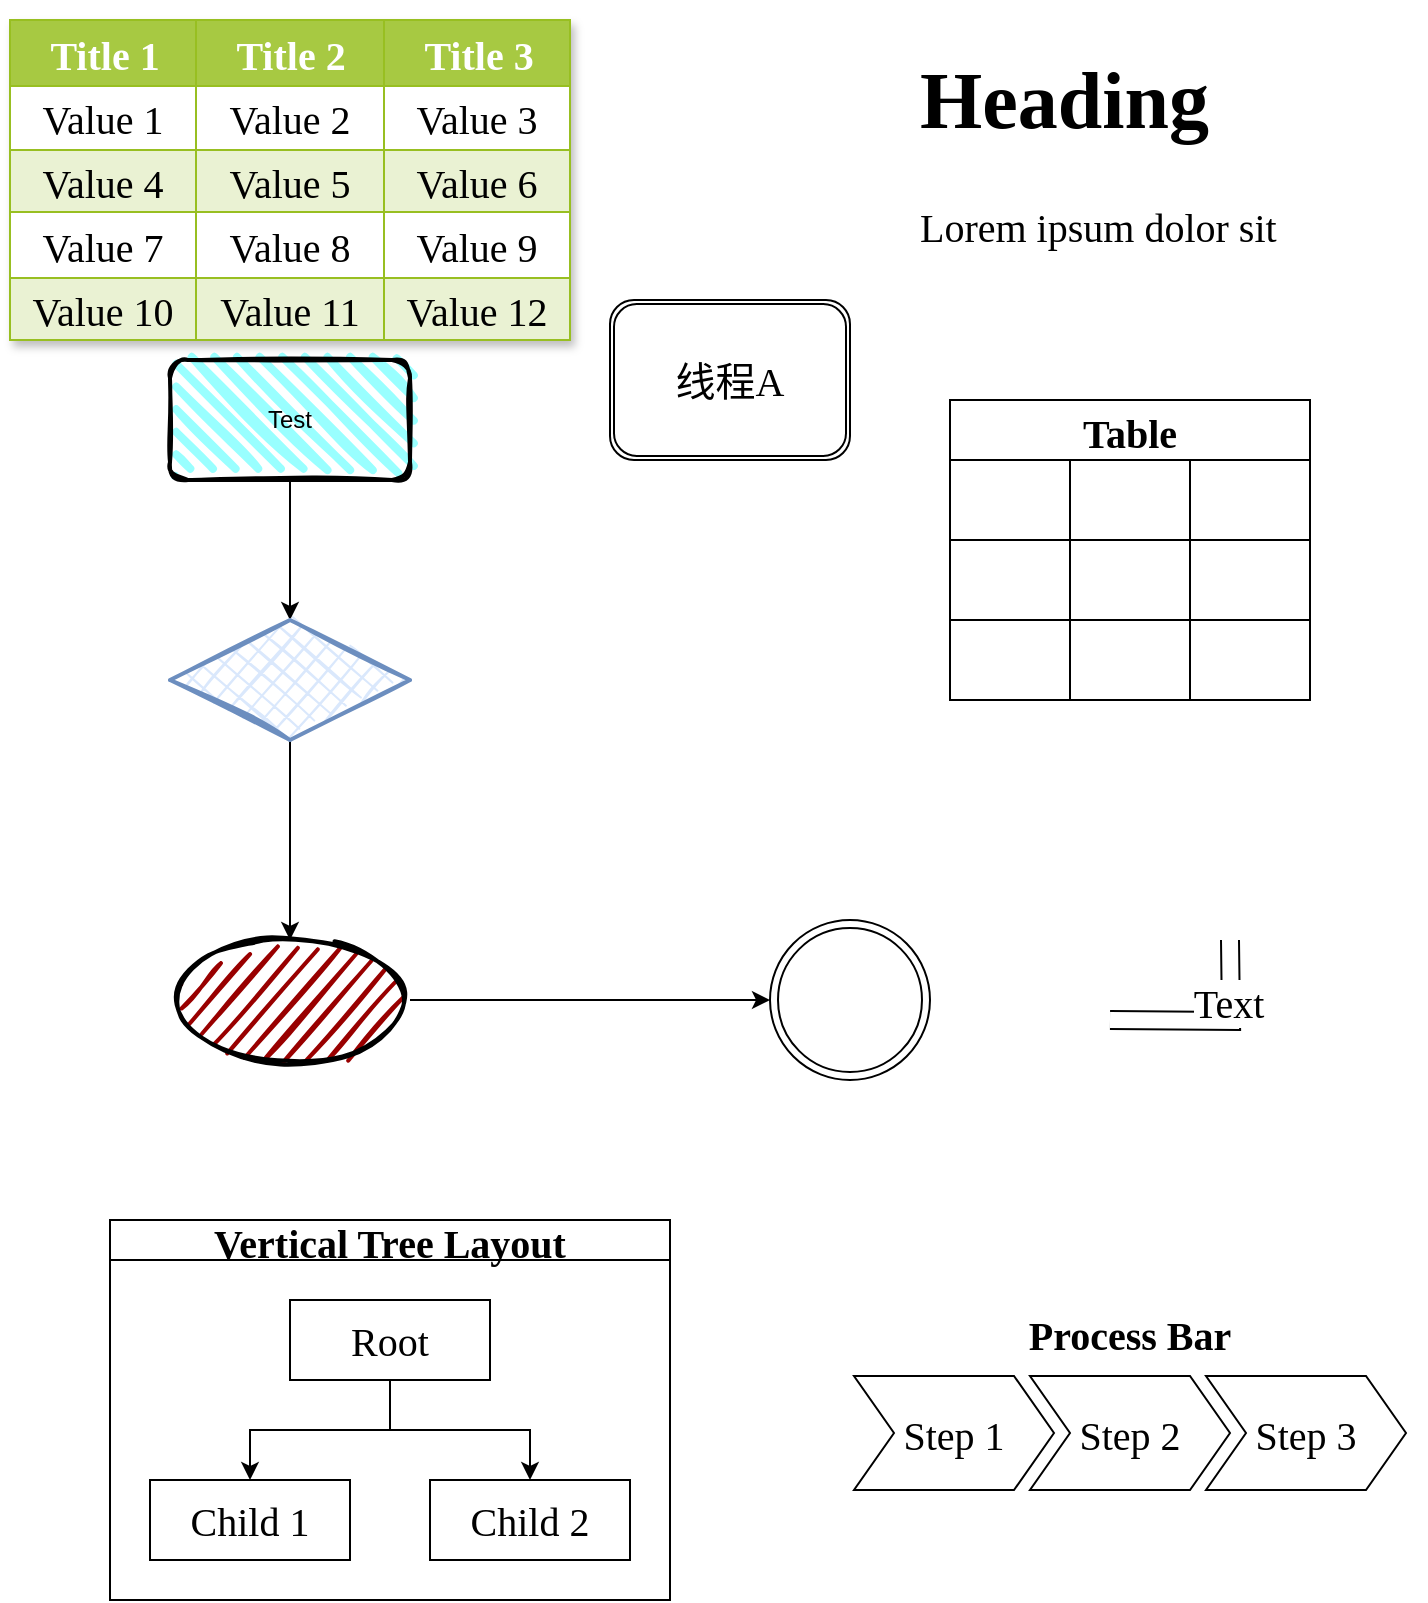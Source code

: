 <mxfile version="20.7.4" type="github">
  <diagram id="hg0L-kshSbBL88xhGk0q" name="第 1 页">
    <mxGraphModel dx="1434" dy="764" grid="1" gridSize="10" guides="1" tooltips="1" connect="1" arrows="1" fold="1" page="1" pageScale="1" pageWidth="827" pageHeight="1169" math="0" shadow="0">
      <root>
        <mxCell id="0" />
        <mxCell id="1" parent="0" />
        <mxCell id="2t77rjwKLJjWulew8TqN-3" style="edgeStyle=orthogonalEdgeStyle;rounded=0;orthogonalLoop=1;jettySize=auto;html=1;exitX=0.5;exitY=1;exitDx=0;exitDy=0;entryX=0.5;entryY=0;entryDx=0;entryDy=0;" edge="1" parent="1" source="2t77rjwKLJjWulew8TqN-1" target="2t77rjwKLJjWulew8TqN-2">
          <mxGeometry relative="1" as="geometry" />
        </mxCell>
        <mxCell id="2t77rjwKLJjWulew8TqN-1" value="Test" style="rounded=1;whiteSpace=wrap;html=1;strokeWidth=2;fillWeight=4;hachureGap=8;hachureAngle=45;fillColor=#99FFFF;sketch=1;fillStyle=hachure;" vertex="1" parent="1">
          <mxGeometry x="150" y="180" width="120" height="60" as="geometry" />
        </mxCell>
        <mxCell id="2t77rjwKLJjWulew8TqN-6" style="edgeStyle=orthogonalEdgeStyle;rounded=0;orthogonalLoop=1;jettySize=auto;html=1;exitX=0.5;exitY=1;exitDx=0;exitDy=0;fontFamily=Times New Roman;fontSize=20;fontColor=default;" edge="1" parent="1" source="2t77rjwKLJjWulew8TqN-2" target="2t77rjwKLJjWulew8TqN-7">
          <mxGeometry relative="1" as="geometry">
            <mxPoint x="210" y="450" as="targetPoint" />
          </mxGeometry>
        </mxCell>
        <mxCell id="2t77rjwKLJjWulew8TqN-2" value="" style="rhombus;whiteSpace=wrap;html=1;strokeWidth=2;fillWeight=-1;hachureGap=8;fillStyle=cross-hatch;fillColor=#dae8fc;sketch=1;labelBackgroundColor=#00CCCC;rounded=0;shadow=0;strokeColor=#6c8ebf;" vertex="1" parent="1">
          <mxGeometry x="150" y="310" width="120" height="60" as="geometry" />
        </mxCell>
        <mxCell id="2t77rjwKLJjWulew8TqN-4" value="&lt;p style=&quot;font-size: 20px;&quot;&gt;&lt;font style=&quot;font-size: 20px;&quot;&gt;线程A&lt;/font&gt;&lt;/p&gt;" style="shape=ext;double=1;rounded=1;whiteSpace=wrap;html=1;shadow=0;labelBackgroundColor=none;fillStyle=hachure;fillColor=none;strokeColor=default;fontColor=default;fontSize=20;fontFamily=Times New Roman;" vertex="1" parent="1">
          <mxGeometry x="370" y="150" width="120" height="80" as="geometry" />
        </mxCell>
        <mxCell id="2t77rjwKLJjWulew8TqN-8" style="edgeStyle=orthogonalEdgeStyle;rounded=0;orthogonalLoop=1;jettySize=auto;html=1;exitX=1;exitY=0.5;exitDx=0;exitDy=0;fontFamily=Times New Roman;fontSize=20;fontColor=default;entryX=0;entryY=0.5;entryDx=0;entryDy=0;" edge="1" parent="1" source="2t77rjwKLJjWulew8TqN-7" target="2t77rjwKLJjWulew8TqN-9">
          <mxGeometry relative="1" as="geometry">
            <mxPoint x="390" y="500" as="targetPoint" />
          </mxGeometry>
        </mxCell>
        <mxCell id="2t77rjwKLJjWulew8TqN-7" value="" style="ellipse;whiteSpace=wrap;html=1;strokeWidth=2;fillWeight=2;hachureGap=8;fillColor=#990000;fillStyle=dots;sketch=1;rounded=0;shadow=0;labelBackgroundColor=none;strokeColor=default;fontFamily=Times New Roman;fontSize=20;fontColor=default;" vertex="1" parent="1">
          <mxGeometry x="150" y="470" width="120" height="60" as="geometry" />
        </mxCell>
        <mxCell id="2t77rjwKLJjWulew8TqN-9" value="" style="ellipse;shape=doubleEllipse;whiteSpace=wrap;html=1;aspect=fixed;rounded=0;shadow=0;labelBackgroundColor=none;fillStyle=hachure;strokeColor=default;fontFamily=Times New Roman;fontSize=20;fontColor=default;fillColor=none;" vertex="1" parent="1">
          <mxGeometry x="450" y="460" width="80" height="80" as="geometry" />
        </mxCell>
        <mxCell id="2t77rjwKLJjWulew8TqN-10" value="Table" style="shape=table;startSize=30;container=1;collapsible=0;childLayout=tableLayout;fontStyle=1;align=center;rounded=0;shadow=0;labelBackgroundColor=none;fillStyle=hachure;strokeColor=default;fontFamily=Times New Roman;fontSize=20;fontColor=default;fillColor=none;" vertex="1" parent="1">
          <mxGeometry x="540" y="200" width="180" height="150" as="geometry" />
        </mxCell>
        <mxCell id="2t77rjwKLJjWulew8TqN-11" value="" style="shape=tableRow;horizontal=0;startSize=0;swimlaneHead=0;swimlaneBody=0;top=0;left=0;bottom=0;right=0;collapsible=0;dropTarget=0;fillColor=none;points=[[0,0.5],[1,0.5]];portConstraint=eastwest;rounded=0;shadow=0;labelBackgroundColor=none;fillStyle=hachure;strokeColor=default;fontFamily=Times New Roman;fontSize=20;fontColor=default;" vertex="1" parent="2t77rjwKLJjWulew8TqN-10">
          <mxGeometry y="30" width="180" height="40" as="geometry" />
        </mxCell>
        <mxCell id="2t77rjwKLJjWulew8TqN-12" value="" style="shape=partialRectangle;html=1;whiteSpace=wrap;connectable=0;fillColor=none;top=0;left=0;bottom=0;right=0;overflow=hidden;rounded=0;shadow=0;labelBackgroundColor=none;fillStyle=hachure;strokeColor=default;fontFamily=Times New Roman;fontSize=20;fontColor=default;" vertex="1" parent="2t77rjwKLJjWulew8TqN-11">
          <mxGeometry width="60" height="40" as="geometry">
            <mxRectangle width="60" height="40" as="alternateBounds" />
          </mxGeometry>
        </mxCell>
        <mxCell id="2t77rjwKLJjWulew8TqN-13" value="" style="shape=partialRectangle;html=1;whiteSpace=wrap;connectable=0;fillColor=none;top=0;left=0;bottom=0;right=0;overflow=hidden;rounded=0;shadow=0;labelBackgroundColor=none;fillStyle=hachure;strokeColor=default;fontFamily=Times New Roman;fontSize=20;fontColor=default;" vertex="1" parent="2t77rjwKLJjWulew8TqN-11">
          <mxGeometry x="60" width="60" height="40" as="geometry">
            <mxRectangle width="60" height="40" as="alternateBounds" />
          </mxGeometry>
        </mxCell>
        <mxCell id="2t77rjwKLJjWulew8TqN-14" value="" style="shape=partialRectangle;html=1;whiteSpace=wrap;connectable=0;fillColor=none;top=0;left=0;bottom=0;right=0;overflow=hidden;rounded=0;shadow=0;labelBackgroundColor=none;fillStyle=hachure;strokeColor=default;fontFamily=Times New Roman;fontSize=20;fontColor=default;" vertex="1" parent="2t77rjwKLJjWulew8TqN-11">
          <mxGeometry x="120" width="60" height="40" as="geometry">
            <mxRectangle width="60" height="40" as="alternateBounds" />
          </mxGeometry>
        </mxCell>
        <mxCell id="2t77rjwKLJjWulew8TqN-15" value="" style="shape=tableRow;horizontal=0;startSize=0;swimlaneHead=0;swimlaneBody=0;top=0;left=0;bottom=0;right=0;collapsible=0;dropTarget=0;fillColor=none;points=[[0,0.5],[1,0.5]];portConstraint=eastwest;rounded=0;shadow=0;labelBackgroundColor=none;fillStyle=hachure;strokeColor=default;fontFamily=Times New Roman;fontSize=20;fontColor=default;" vertex="1" parent="2t77rjwKLJjWulew8TqN-10">
          <mxGeometry y="70" width="180" height="40" as="geometry" />
        </mxCell>
        <mxCell id="2t77rjwKLJjWulew8TqN-16" value="" style="shape=partialRectangle;html=1;whiteSpace=wrap;connectable=0;fillColor=none;top=0;left=0;bottom=0;right=0;overflow=hidden;rounded=0;shadow=0;labelBackgroundColor=none;fillStyle=hachure;strokeColor=default;fontFamily=Times New Roman;fontSize=20;fontColor=default;" vertex="1" parent="2t77rjwKLJjWulew8TqN-15">
          <mxGeometry width="60" height="40" as="geometry">
            <mxRectangle width="60" height="40" as="alternateBounds" />
          </mxGeometry>
        </mxCell>
        <mxCell id="2t77rjwKLJjWulew8TqN-17" value="" style="shape=partialRectangle;html=1;whiteSpace=wrap;connectable=0;fillColor=none;top=0;left=0;bottom=0;right=0;overflow=hidden;rounded=0;shadow=0;labelBackgroundColor=none;fillStyle=hachure;strokeColor=default;fontFamily=Times New Roman;fontSize=20;fontColor=default;" vertex="1" parent="2t77rjwKLJjWulew8TqN-15">
          <mxGeometry x="60" width="60" height="40" as="geometry">
            <mxRectangle width="60" height="40" as="alternateBounds" />
          </mxGeometry>
        </mxCell>
        <mxCell id="2t77rjwKLJjWulew8TqN-18" value="" style="shape=partialRectangle;html=1;whiteSpace=wrap;connectable=0;fillColor=none;top=0;left=0;bottom=0;right=0;overflow=hidden;rounded=0;shadow=0;labelBackgroundColor=none;fillStyle=hachure;strokeColor=default;fontFamily=Times New Roman;fontSize=20;fontColor=default;" vertex="1" parent="2t77rjwKLJjWulew8TqN-15">
          <mxGeometry x="120" width="60" height="40" as="geometry">
            <mxRectangle width="60" height="40" as="alternateBounds" />
          </mxGeometry>
        </mxCell>
        <mxCell id="2t77rjwKLJjWulew8TqN-19" value="" style="shape=tableRow;horizontal=0;startSize=0;swimlaneHead=0;swimlaneBody=0;top=0;left=0;bottom=0;right=0;collapsible=0;dropTarget=0;fillColor=none;points=[[0,0.5],[1,0.5]];portConstraint=eastwest;rounded=0;shadow=0;labelBackgroundColor=none;fillStyle=hachure;strokeColor=default;fontFamily=Times New Roman;fontSize=20;fontColor=default;" vertex="1" parent="2t77rjwKLJjWulew8TqN-10">
          <mxGeometry y="110" width="180" height="40" as="geometry" />
        </mxCell>
        <mxCell id="2t77rjwKLJjWulew8TqN-20" value="" style="shape=partialRectangle;html=1;whiteSpace=wrap;connectable=0;fillColor=none;top=0;left=0;bottom=0;right=0;overflow=hidden;rounded=0;shadow=0;labelBackgroundColor=none;fillStyle=hachure;strokeColor=default;fontFamily=Times New Roman;fontSize=20;fontColor=default;" vertex="1" parent="2t77rjwKLJjWulew8TqN-19">
          <mxGeometry width="60" height="40" as="geometry">
            <mxRectangle width="60" height="40" as="alternateBounds" />
          </mxGeometry>
        </mxCell>
        <mxCell id="2t77rjwKLJjWulew8TqN-21" value="" style="shape=partialRectangle;html=1;whiteSpace=wrap;connectable=0;fillColor=none;top=0;left=0;bottom=0;right=0;overflow=hidden;rounded=0;shadow=0;labelBackgroundColor=none;fillStyle=hachure;strokeColor=default;fontFamily=Times New Roman;fontSize=20;fontColor=default;" vertex="1" parent="2t77rjwKLJjWulew8TqN-19">
          <mxGeometry x="60" width="60" height="40" as="geometry">
            <mxRectangle width="60" height="40" as="alternateBounds" />
          </mxGeometry>
        </mxCell>
        <mxCell id="2t77rjwKLJjWulew8TqN-22" value="" style="shape=partialRectangle;html=1;whiteSpace=wrap;connectable=0;fillColor=none;top=0;left=0;bottom=0;right=0;overflow=hidden;rounded=0;shadow=0;labelBackgroundColor=none;fillStyle=hachure;strokeColor=default;fontFamily=Times New Roman;fontSize=20;fontColor=default;" vertex="1" parent="2t77rjwKLJjWulew8TqN-19">
          <mxGeometry x="120" width="60" height="40" as="geometry">
            <mxRectangle width="60" height="40" as="alternateBounds" />
          </mxGeometry>
        </mxCell>
        <mxCell id="2t77rjwKLJjWulew8TqN-23" value="Assets" style="childLayout=tableLayout;recursiveResize=0;strokeColor=#98bf21;fillColor=#A7C942;shadow=1;rounded=0;labelBackgroundColor=none;fillStyle=hachure;fontFamily=Times New Roman;fontSize=20;fontColor=default;" vertex="1" parent="1">
          <mxGeometry x="70" y="10" width="280" height="160" as="geometry" />
        </mxCell>
        <mxCell id="2t77rjwKLJjWulew8TqN-24" style="shape=tableRow;horizontal=0;startSize=0;swimlaneHead=0;swimlaneBody=0;top=0;left=0;bottom=0;right=0;dropTarget=0;collapsible=0;recursiveResize=0;expand=0;fontStyle=0;strokeColor=inherit;fillColor=#ffffff;rounded=0;shadow=0;labelBackgroundColor=none;fillStyle=hachure;fontFamily=Times New Roman;fontSize=20;fontColor=default;" vertex="1" parent="2t77rjwKLJjWulew8TqN-23">
          <mxGeometry width="280" height="33" as="geometry" />
        </mxCell>
        <mxCell id="2t77rjwKLJjWulew8TqN-25" value="Title 1" style="connectable=0;recursiveResize=0;strokeColor=inherit;fillColor=#A7C942;align=center;fontStyle=1;fontColor=#FFFFFF;html=1;rounded=0;shadow=0;labelBackgroundColor=none;fillStyle=hachure;fontFamily=Times New Roman;fontSize=20;" vertex="1" parent="2t77rjwKLJjWulew8TqN-24">
          <mxGeometry width="93" height="33" as="geometry">
            <mxRectangle width="93" height="33" as="alternateBounds" />
          </mxGeometry>
        </mxCell>
        <mxCell id="2t77rjwKLJjWulew8TqN-26" value="Title 2" style="connectable=0;recursiveResize=0;strokeColor=inherit;fillColor=#A7C942;align=center;fontStyle=1;fontColor=#FFFFFF;html=1;rounded=0;shadow=0;labelBackgroundColor=none;fillStyle=hachure;fontFamily=Times New Roman;fontSize=20;" vertex="1" parent="2t77rjwKLJjWulew8TqN-24">
          <mxGeometry x="93" width="94" height="33" as="geometry">
            <mxRectangle width="94" height="33" as="alternateBounds" />
          </mxGeometry>
        </mxCell>
        <mxCell id="2t77rjwKLJjWulew8TqN-27" value="Title 3" style="connectable=0;recursiveResize=0;strokeColor=inherit;fillColor=#A7C942;align=center;fontStyle=1;fontColor=#FFFFFF;html=1;rounded=0;shadow=0;labelBackgroundColor=none;fillStyle=hachure;fontFamily=Times New Roman;fontSize=20;" vertex="1" parent="2t77rjwKLJjWulew8TqN-24">
          <mxGeometry x="187" width="93" height="33" as="geometry">
            <mxRectangle width="93" height="33" as="alternateBounds" />
          </mxGeometry>
        </mxCell>
        <mxCell id="2t77rjwKLJjWulew8TqN-28" value="" style="shape=tableRow;horizontal=0;startSize=0;swimlaneHead=0;swimlaneBody=0;top=0;left=0;bottom=0;right=0;dropTarget=0;collapsible=0;recursiveResize=0;expand=0;fontStyle=0;strokeColor=inherit;fillColor=#ffffff;rounded=0;shadow=0;labelBackgroundColor=none;fillStyle=hachure;fontFamily=Times New Roman;fontSize=20;fontColor=default;" vertex="1" parent="2t77rjwKLJjWulew8TqN-23">
          <mxGeometry y="33" width="280" height="32" as="geometry" />
        </mxCell>
        <mxCell id="2t77rjwKLJjWulew8TqN-29" value="Value 1" style="connectable=0;recursiveResize=0;strokeColor=inherit;fillColor=inherit;align=center;whiteSpace=wrap;html=1;rounded=0;shadow=0;labelBackgroundColor=none;fillStyle=hachure;fontFamily=Times New Roman;fontSize=20;fontColor=default;" vertex="1" parent="2t77rjwKLJjWulew8TqN-28">
          <mxGeometry width="93" height="32" as="geometry">
            <mxRectangle width="93" height="32" as="alternateBounds" />
          </mxGeometry>
        </mxCell>
        <mxCell id="2t77rjwKLJjWulew8TqN-30" value="Value 2" style="connectable=0;recursiveResize=0;strokeColor=inherit;fillColor=inherit;align=center;whiteSpace=wrap;html=1;rounded=0;shadow=0;labelBackgroundColor=none;fillStyle=hachure;fontFamily=Times New Roman;fontSize=20;fontColor=default;" vertex="1" parent="2t77rjwKLJjWulew8TqN-28">
          <mxGeometry x="93" width="94" height="32" as="geometry">
            <mxRectangle width="94" height="32" as="alternateBounds" />
          </mxGeometry>
        </mxCell>
        <mxCell id="2t77rjwKLJjWulew8TqN-31" value="Value 3" style="connectable=0;recursiveResize=0;strokeColor=inherit;fillColor=inherit;align=center;whiteSpace=wrap;html=1;rounded=0;shadow=0;labelBackgroundColor=none;fillStyle=hachure;fontFamily=Times New Roman;fontSize=20;fontColor=default;" vertex="1" parent="2t77rjwKLJjWulew8TqN-28">
          <mxGeometry x="187" width="93" height="32" as="geometry">
            <mxRectangle width="93" height="32" as="alternateBounds" />
          </mxGeometry>
        </mxCell>
        <mxCell id="2t77rjwKLJjWulew8TqN-32" value="" style="shape=tableRow;horizontal=0;startSize=0;swimlaneHead=0;swimlaneBody=0;top=0;left=0;bottom=0;right=0;dropTarget=0;collapsible=0;recursiveResize=0;expand=0;fontStyle=1;strokeColor=inherit;fillColor=#EAF2D3;rounded=0;shadow=0;labelBackgroundColor=none;fillStyle=hachure;fontFamily=Times New Roman;fontSize=20;fontColor=default;" vertex="1" parent="2t77rjwKLJjWulew8TqN-23">
          <mxGeometry y="65" width="280" height="31" as="geometry" />
        </mxCell>
        <mxCell id="2t77rjwKLJjWulew8TqN-33" value="Value 4" style="connectable=0;recursiveResize=0;strokeColor=inherit;fillColor=inherit;whiteSpace=wrap;html=1;rounded=0;shadow=0;labelBackgroundColor=none;fillStyle=hachure;fontFamily=Times New Roman;fontSize=20;fontColor=default;" vertex="1" parent="2t77rjwKLJjWulew8TqN-32">
          <mxGeometry width="93" height="31" as="geometry">
            <mxRectangle width="93" height="31" as="alternateBounds" />
          </mxGeometry>
        </mxCell>
        <mxCell id="2t77rjwKLJjWulew8TqN-34" value="Value 5" style="connectable=0;recursiveResize=0;strokeColor=inherit;fillColor=inherit;whiteSpace=wrap;html=1;rounded=0;shadow=0;labelBackgroundColor=none;fillStyle=hachure;fontFamily=Times New Roman;fontSize=20;fontColor=default;" vertex="1" parent="2t77rjwKLJjWulew8TqN-32">
          <mxGeometry x="93" width="94" height="31" as="geometry">
            <mxRectangle width="94" height="31" as="alternateBounds" />
          </mxGeometry>
        </mxCell>
        <mxCell id="2t77rjwKLJjWulew8TqN-35" value="Value 6" style="connectable=0;recursiveResize=0;strokeColor=inherit;fillColor=inherit;whiteSpace=wrap;html=1;rounded=0;shadow=0;labelBackgroundColor=none;fillStyle=hachure;fontFamily=Times New Roman;fontSize=20;fontColor=default;" vertex="1" parent="2t77rjwKLJjWulew8TqN-32">
          <mxGeometry x="187" width="93" height="31" as="geometry">
            <mxRectangle width="93" height="31" as="alternateBounds" />
          </mxGeometry>
        </mxCell>
        <mxCell id="2t77rjwKLJjWulew8TqN-36" value="" style="shape=tableRow;horizontal=0;startSize=0;swimlaneHead=0;swimlaneBody=0;top=0;left=0;bottom=0;right=0;dropTarget=0;collapsible=0;recursiveResize=0;expand=0;fontStyle=0;strokeColor=inherit;fillColor=#ffffff;rounded=0;shadow=0;labelBackgroundColor=none;fillStyle=hachure;fontFamily=Times New Roman;fontSize=20;fontColor=default;" vertex="1" parent="2t77rjwKLJjWulew8TqN-23">
          <mxGeometry y="96" width="280" height="33" as="geometry" />
        </mxCell>
        <mxCell id="2t77rjwKLJjWulew8TqN-37" value="Value 7" style="connectable=0;recursiveResize=0;strokeColor=inherit;fillColor=inherit;fontStyle=0;align=center;whiteSpace=wrap;html=1;rounded=0;shadow=0;labelBackgroundColor=none;fillStyle=hachure;fontFamily=Times New Roman;fontSize=20;fontColor=default;" vertex="1" parent="2t77rjwKLJjWulew8TqN-36">
          <mxGeometry width="93" height="33" as="geometry">
            <mxRectangle width="93" height="33" as="alternateBounds" />
          </mxGeometry>
        </mxCell>
        <mxCell id="2t77rjwKLJjWulew8TqN-38" value="Value 8" style="connectable=0;recursiveResize=0;strokeColor=inherit;fillColor=inherit;fontStyle=0;align=center;whiteSpace=wrap;html=1;rounded=0;shadow=0;labelBackgroundColor=none;fillStyle=hachure;fontFamily=Times New Roman;fontSize=20;fontColor=default;" vertex="1" parent="2t77rjwKLJjWulew8TqN-36">
          <mxGeometry x="93" width="94" height="33" as="geometry">
            <mxRectangle width="94" height="33" as="alternateBounds" />
          </mxGeometry>
        </mxCell>
        <mxCell id="2t77rjwKLJjWulew8TqN-39" value="Value 9" style="connectable=0;recursiveResize=0;strokeColor=inherit;fillColor=inherit;fontStyle=0;align=center;whiteSpace=wrap;html=1;rounded=0;shadow=0;labelBackgroundColor=none;fillStyle=hachure;fontFamily=Times New Roman;fontSize=20;fontColor=default;" vertex="1" parent="2t77rjwKLJjWulew8TqN-36">
          <mxGeometry x="187" width="93" height="33" as="geometry">
            <mxRectangle width="93" height="33" as="alternateBounds" />
          </mxGeometry>
        </mxCell>
        <mxCell id="2t77rjwKLJjWulew8TqN-40" value="" style="shape=tableRow;horizontal=0;startSize=0;swimlaneHead=0;swimlaneBody=0;top=0;left=0;bottom=0;right=0;dropTarget=0;collapsible=0;recursiveResize=0;expand=0;fontStyle=1;strokeColor=inherit;fillColor=#EAF2D3;rounded=0;shadow=0;labelBackgroundColor=none;fillStyle=hachure;fontFamily=Times New Roman;fontSize=20;fontColor=default;" vertex="1" parent="2t77rjwKLJjWulew8TqN-23">
          <mxGeometry y="129" width="280" height="31" as="geometry" />
        </mxCell>
        <mxCell id="2t77rjwKLJjWulew8TqN-41" value="Value 10" style="connectable=0;recursiveResize=0;strokeColor=inherit;fillColor=inherit;whiteSpace=wrap;html=1;rounded=0;shadow=0;labelBackgroundColor=none;fillStyle=hachure;fontFamily=Times New Roman;fontSize=20;fontColor=default;" vertex="1" parent="2t77rjwKLJjWulew8TqN-40">
          <mxGeometry width="93" height="31" as="geometry">
            <mxRectangle width="93" height="31" as="alternateBounds" />
          </mxGeometry>
        </mxCell>
        <mxCell id="2t77rjwKLJjWulew8TqN-42" value="Value 11" style="connectable=0;recursiveResize=0;strokeColor=inherit;fillColor=inherit;whiteSpace=wrap;html=1;rounded=0;shadow=0;labelBackgroundColor=none;fillStyle=hachure;fontFamily=Times New Roman;fontSize=20;fontColor=default;" vertex="1" parent="2t77rjwKLJjWulew8TqN-40">
          <mxGeometry x="93" width="94" height="31" as="geometry">
            <mxRectangle width="94" height="31" as="alternateBounds" />
          </mxGeometry>
        </mxCell>
        <mxCell id="2t77rjwKLJjWulew8TqN-43" value="Value 12" style="connectable=0;recursiveResize=0;strokeColor=inherit;fillColor=inherit;whiteSpace=wrap;html=1;rounded=0;shadow=0;labelBackgroundColor=none;fillStyle=hachure;fontFamily=Times New Roman;fontSize=20;fontColor=default;" vertex="1" parent="2t77rjwKLJjWulew8TqN-40">
          <mxGeometry x="187" width="93" height="31" as="geometry">
            <mxRectangle width="93" height="31" as="alternateBounds" />
          </mxGeometry>
        </mxCell>
        <mxCell id="2t77rjwKLJjWulew8TqN-44" value="&lt;h1&gt;Heading&lt;/h1&gt;&lt;p&gt;Lorem ipsum dolor sit amet, consectetur adipisicing elit, sed do eiusmod tempor incididunt ut labore et dolore magna aliqua.&lt;/p&gt;" style="text;html=1;strokeColor=none;fillColor=none;spacing=5;spacingTop=-20;whiteSpace=wrap;overflow=hidden;rounded=0;shadow=0;labelBackgroundColor=none;fillStyle=hachure;fontFamily=Times New Roman;fontSize=20;fontColor=default;" vertex="1" parent="1">
          <mxGeometry x="520" y="10" width="190" height="120" as="geometry" />
        </mxCell>
        <mxCell id="2t77rjwKLJjWulew8TqN-45" value="" style="shape=filledEdge;curved=0;rounded=0;fixDash=1;endArrow=none;strokeWidth=10;fillColor=#ffffff;edgeStyle=orthogonalEdgeStyle;html=1;fontFamily=Times New Roman;fontSize=20;fontColor=default;" edge="1" parent="1">
          <mxGeometry width="60" height="40" relative="1" as="geometry">
            <mxPoint x="620" y="510" as="sourcePoint" />
            <mxPoint x="680" y="470" as="targetPoint" />
          </mxGeometry>
        </mxCell>
        <mxCell id="2t77rjwKLJjWulew8TqN-46" value="Text" style="edgeLabel;html=1;align=center;verticalAlign=middle;resizable=0;points=[];fontSize=20;fontFamily=Times New Roman;fontColor=default;" vertex="1" connectable="0" parent="2t77rjwKLJjWulew8TqN-45">
          <mxGeometry x="0.4" y="2" relative="1" as="geometry">
            <mxPoint as="offset" />
          </mxGeometry>
        </mxCell>
        <mxCell id="2t77rjwKLJjWulew8TqN-47" value="Vertical Tree Layout" style="swimlane;startSize=20;horizontal=1;childLayout=treeLayout;horizontalTree=0;resizable=0;containerType=tree;rounded=0;shadow=0;labelBackgroundColor=none;fillStyle=hachure;strokeColor=default;fontFamily=Times New Roman;fontSize=20;fontColor=default;fillColor=none;" vertex="1" parent="1">
          <mxGeometry x="120" y="610" width="280" height="190" as="geometry" />
        </mxCell>
        <mxCell id="2t77rjwKLJjWulew8TqN-48" value="Root" style="whiteSpace=wrap;html=1;rounded=0;shadow=0;labelBackgroundColor=none;fillStyle=hachure;strokeColor=default;fontFamily=Times New Roman;fontSize=20;fontColor=default;fillColor=none;" vertex="1" parent="2t77rjwKLJjWulew8TqN-47">
          <mxGeometry x="90" y="40" width="100" height="40" as="geometry" />
        </mxCell>
        <mxCell id="2t77rjwKLJjWulew8TqN-49" value="Child 1" style="whiteSpace=wrap;html=1;rounded=0;shadow=0;labelBackgroundColor=none;fillStyle=hachure;strokeColor=default;fontFamily=Times New Roman;fontSize=20;fontColor=default;fillColor=none;" vertex="1" parent="2t77rjwKLJjWulew8TqN-47">
          <mxGeometry x="20" y="130" width="100" height="40" as="geometry" />
        </mxCell>
        <mxCell id="2t77rjwKLJjWulew8TqN-50" value="" style="edgeStyle=elbowEdgeStyle;elbow=vertical;html=1;rounded=0;fontFamily=Times New Roman;fontSize=20;fontColor=default;" edge="1" parent="2t77rjwKLJjWulew8TqN-47" source="2t77rjwKLJjWulew8TqN-48" target="2t77rjwKLJjWulew8TqN-49">
          <mxGeometry relative="1" as="geometry" />
        </mxCell>
        <mxCell id="2t77rjwKLJjWulew8TqN-51" value="Child 2" style="whiteSpace=wrap;html=1;rounded=0;shadow=0;labelBackgroundColor=none;fillStyle=hachure;strokeColor=default;fontFamily=Times New Roman;fontSize=20;fontColor=default;fillColor=none;" vertex="1" parent="2t77rjwKLJjWulew8TqN-47">
          <mxGeometry x="160" y="130" width="100" height="40" as="geometry" />
        </mxCell>
        <mxCell id="2t77rjwKLJjWulew8TqN-52" value="" style="edgeStyle=elbowEdgeStyle;elbow=vertical;html=1;rounded=0;fontFamily=Times New Roman;fontSize=20;fontColor=default;" edge="1" parent="2t77rjwKLJjWulew8TqN-47" source="2t77rjwKLJjWulew8TqN-48" target="2t77rjwKLJjWulew8TqN-51">
          <mxGeometry relative="1" as="geometry" />
        </mxCell>
        <mxCell id="2t77rjwKLJjWulew8TqN-53" value="Process Bar" style="swimlane;childLayout=stackLayout;horizontal=1;fillColor=none;horizontalStack=1;resizeParent=1;resizeParentMax=0;resizeLast=0;collapsible=0;strokeColor=none;stackBorder=10;stackSpacing=-12;resizable=1;align=center;points=[];fontColor=#000000;whiteSpace=wrap;html=1;rounded=0;shadow=0;labelBackgroundColor=none;fillStyle=hachure;fontFamily=Times New Roman;fontSize=20;" vertex="1" parent="1">
          <mxGeometry x="482" y="655" width="296" height="100" as="geometry" />
        </mxCell>
        <mxCell id="2t77rjwKLJjWulew8TqN-54" value="Step 1" style="shape=step;perimeter=stepPerimeter;fixedSize=1;points=[];whiteSpace=wrap;html=1;rounded=0;shadow=0;labelBackgroundColor=none;fillStyle=hachure;strokeColor=default;fontFamily=Times New Roman;fontSize=20;fontColor=default;fillColor=none;" vertex="1" parent="2t77rjwKLJjWulew8TqN-53">
          <mxGeometry x="10" y="33" width="100" height="57" as="geometry" />
        </mxCell>
        <mxCell id="2t77rjwKLJjWulew8TqN-55" value="Step 2" style="shape=step;perimeter=stepPerimeter;fixedSize=1;points=[];whiteSpace=wrap;html=1;rounded=0;shadow=0;labelBackgroundColor=none;fillStyle=hachure;strokeColor=default;fontFamily=Times New Roman;fontSize=20;fontColor=default;fillColor=none;" vertex="1" parent="2t77rjwKLJjWulew8TqN-53">
          <mxGeometry x="98" y="33" width="100" height="57" as="geometry" />
        </mxCell>
        <mxCell id="2t77rjwKLJjWulew8TqN-56" value="Step 3" style="shape=step;perimeter=stepPerimeter;fixedSize=1;points=[];whiteSpace=wrap;html=1;rounded=0;shadow=0;labelBackgroundColor=none;fillStyle=hachure;strokeColor=default;fontFamily=Times New Roman;fontSize=20;fontColor=default;fillColor=none;" vertex="1" parent="2t77rjwKLJjWulew8TqN-53">
          <mxGeometry x="186" y="33" width="100" height="57" as="geometry" />
        </mxCell>
      </root>
    </mxGraphModel>
  </diagram>
</mxfile>
